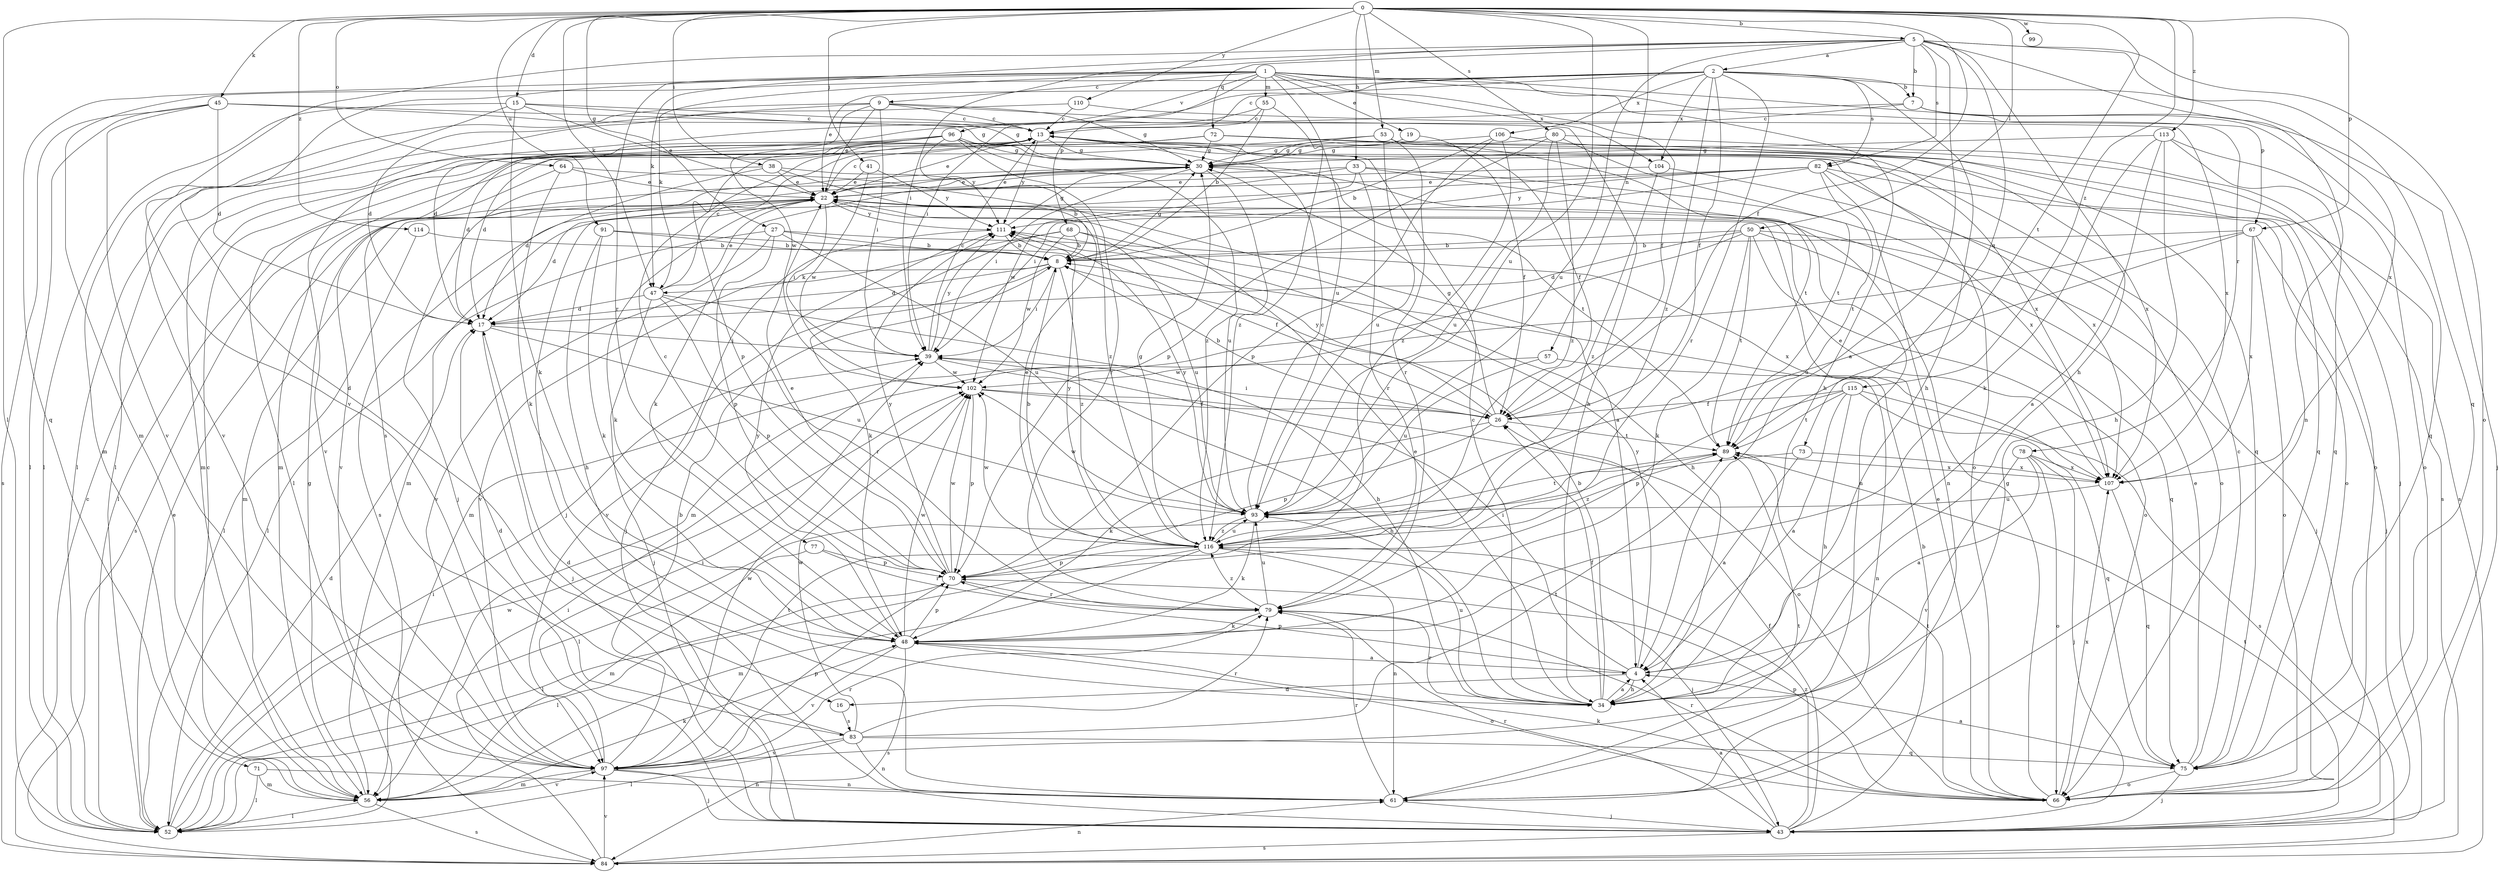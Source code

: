 strict digraph  {
0;
1;
2;
4;
5;
7;
8;
9;
13;
15;
16;
17;
19;
22;
26;
27;
30;
33;
34;
38;
39;
41;
43;
45;
47;
48;
50;
52;
53;
55;
56;
57;
61;
64;
66;
67;
68;
70;
71;
72;
73;
75;
77;
78;
79;
80;
82;
83;
84;
89;
91;
93;
96;
97;
99;
102;
104;
106;
107;
110;
111;
113;
114;
115;
116;
0 -> 5  [label=b];
0 -> 15  [label=d];
0 -> 26  [label=f];
0 -> 27  [label=g];
0 -> 33  [label=h];
0 -> 38  [label=i];
0 -> 41  [label=j];
0 -> 45  [label=k];
0 -> 47  [label=k];
0 -> 50  [label=l];
0 -> 52  [label=l];
0 -> 53  [label=m];
0 -> 57  [label=n];
0 -> 64  [label=o];
0 -> 67  [label=p];
0 -> 80  [label=s];
0 -> 89  [label=t];
0 -> 91  [label=u];
0 -> 93  [label=u];
0 -> 99  [label=w];
0 -> 110  [label=y];
0 -> 113  [label=z];
0 -> 114  [label=z];
0 -> 115  [label=z];
1 -> 9  [label=c];
1 -> 16  [label=d];
1 -> 19  [label=e];
1 -> 26  [label=f];
1 -> 34  [label=h];
1 -> 47  [label=k];
1 -> 55  [label=m];
1 -> 67  [label=p];
1 -> 68  [label=p];
1 -> 71  [label=q];
1 -> 77  [label=r];
1 -> 78  [label=r];
1 -> 93  [label=u];
1 -> 96  [label=v];
1 -> 104  [label=x];
2 -> 7  [label=b];
2 -> 13  [label=c];
2 -> 22  [label=e];
2 -> 26  [label=f];
2 -> 34  [label=h];
2 -> 39  [label=i];
2 -> 56  [label=m];
2 -> 79  [label=r];
2 -> 82  [label=s];
2 -> 104  [label=x];
2 -> 106  [label=x];
2 -> 107  [label=x];
2 -> 116  [label=z];
4 -> 16  [label=d];
4 -> 34  [label=h];
4 -> 39  [label=i];
4 -> 70  [label=p];
4 -> 111  [label=y];
5 -> 2  [label=a];
5 -> 4  [label=a];
5 -> 7  [label=b];
5 -> 34  [label=h];
5 -> 39  [label=i];
5 -> 47  [label=k];
5 -> 61  [label=n];
5 -> 66  [label=o];
5 -> 72  [label=q];
5 -> 73  [label=q];
5 -> 75  [label=q];
5 -> 82  [label=s];
5 -> 93  [label=u];
5 -> 97  [label=v];
7 -> 13  [label=c];
7 -> 17  [label=d];
7 -> 43  [label=j];
7 -> 75  [label=q];
8 -> 17  [label=d];
8 -> 30  [label=g];
8 -> 39  [label=i];
8 -> 47  [label=k];
8 -> 97  [label=v];
8 -> 116  [label=z];
9 -> 13  [label=c];
9 -> 17  [label=d];
9 -> 22  [label=e];
9 -> 30  [label=g];
9 -> 34  [label=h];
9 -> 39  [label=i];
9 -> 56  [label=m];
9 -> 102  [label=w];
13 -> 30  [label=g];
13 -> 66  [label=o];
13 -> 75  [label=q];
13 -> 83  [label=s];
13 -> 107  [label=x];
13 -> 111  [label=y];
15 -> 13  [label=c];
15 -> 22  [label=e];
15 -> 30  [label=g];
15 -> 48  [label=k];
15 -> 52  [label=l];
15 -> 97  [label=v];
16 -> 83  [label=s];
17 -> 39  [label=i];
17 -> 43  [label=j];
17 -> 93  [label=u];
19 -> 26  [label=f];
19 -> 30  [label=g];
22 -> 13  [label=c];
22 -> 17  [label=d];
22 -> 39  [label=i];
22 -> 43  [label=j];
22 -> 48  [label=k];
22 -> 56  [label=m];
22 -> 84  [label=s];
22 -> 111  [label=y];
26 -> 8  [label=b];
26 -> 30  [label=g];
26 -> 39  [label=i];
26 -> 48  [label=k];
26 -> 70  [label=p];
26 -> 89  [label=t];
26 -> 111  [label=y];
27 -> 8  [label=b];
27 -> 52  [label=l];
27 -> 70  [label=p];
27 -> 93  [label=u];
27 -> 97  [label=v];
27 -> 107  [label=x];
30 -> 22  [label=e];
30 -> 39  [label=i];
30 -> 52  [label=l];
30 -> 84  [label=s];
30 -> 89  [label=t];
30 -> 93  [label=u];
33 -> 22  [label=e];
33 -> 48  [label=k];
33 -> 61  [label=n];
33 -> 79  [label=r];
33 -> 102  [label=w];
33 -> 107  [label=x];
34 -> 4  [label=a];
34 -> 8  [label=b];
34 -> 13  [label=c];
34 -> 22  [label=e];
34 -> 26  [label=f];
34 -> 79  [label=r];
34 -> 93  [label=u];
38 -> 8  [label=b];
38 -> 17  [label=d];
38 -> 22  [label=e];
38 -> 43  [label=j];
38 -> 116  [label=z];
39 -> 13  [label=c];
39 -> 34  [label=h];
39 -> 102  [label=w];
39 -> 111  [label=y];
41 -> 22  [label=e];
41 -> 102  [label=w];
41 -> 111  [label=y];
43 -> 4  [label=a];
43 -> 8  [label=b];
43 -> 26  [label=f];
43 -> 79  [label=r];
43 -> 84  [label=s];
43 -> 89  [label=t];
43 -> 116  [label=z];
45 -> 13  [label=c];
45 -> 17  [label=d];
45 -> 30  [label=g];
45 -> 52  [label=l];
45 -> 84  [label=s];
45 -> 97  [label=v];
47 -> 13  [label=c];
47 -> 17  [label=d];
47 -> 22  [label=e];
47 -> 34  [label=h];
47 -> 43  [label=j];
47 -> 70  [label=p];
47 -> 79  [label=r];
48 -> 4  [label=a];
48 -> 66  [label=o];
48 -> 70  [label=p];
48 -> 84  [label=s];
48 -> 97  [label=v];
48 -> 102  [label=w];
48 -> 111  [label=y];
50 -> 8  [label=b];
50 -> 17  [label=d];
50 -> 43  [label=j];
50 -> 48  [label=k];
50 -> 56  [label=m];
50 -> 66  [label=o];
50 -> 75  [label=q];
50 -> 89  [label=t];
52 -> 17  [label=d];
52 -> 22  [label=e];
52 -> 39  [label=i];
52 -> 102  [label=w];
53 -> 26  [label=f];
53 -> 30  [label=g];
53 -> 56  [label=m];
53 -> 79  [label=r];
53 -> 93  [label=u];
55 -> 8  [label=b];
55 -> 13  [label=c];
55 -> 52  [label=l];
55 -> 116  [label=z];
56 -> 13  [label=c];
56 -> 30  [label=g];
56 -> 48  [label=k];
56 -> 52  [label=l];
56 -> 84  [label=s];
56 -> 97  [label=v];
57 -> 61  [label=n];
57 -> 93  [label=u];
57 -> 102  [label=w];
61 -> 17  [label=d];
61 -> 43  [label=j];
61 -> 79  [label=r];
61 -> 89  [label=t];
64 -> 4  [label=a];
64 -> 22  [label=e];
64 -> 48  [label=k];
64 -> 97  [label=v];
66 -> 22  [label=e];
66 -> 30  [label=g];
66 -> 48  [label=k];
66 -> 70  [label=p];
66 -> 79  [label=r];
66 -> 89  [label=t];
66 -> 107  [label=x];
67 -> 8  [label=b];
67 -> 43  [label=j];
67 -> 56  [label=m];
67 -> 66  [label=o];
67 -> 93  [label=u];
67 -> 107  [label=x];
68 -> 8  [label=b];
68 -> 34  [label=h];
68 -> 48  [label=k];
68 -> 93  [label=u];
68 -> 97  [label=v];
68 -> 102  [label=w];
70 -> 13  [label=c];
70 -> 22  [label=e];
70 -> 52  [label=l];
70 -> 79  [label=r];
70 -> 102  [label=w];
70 -> 111  [label=y];
71 -> 52  [label=l];
71 -> 56  [label=m];
71 -> 61  [label=n];
72 -> 17  [label=d];
72 -> 22  [label=e];
72 -> 30  [label=g];
72 -> 52  [label=l];
72 -> 84  [label=s];
72 -> 89  [label=t];
72 -> 107  [label=x];
73 -> 4  [label=a];
73 -> 52  [label=l];
73 -> 107  [label=x];
75 -> 4  [label=a];
75 -> 13  [label=c];
75 -> 22  [label=e];
75 -> 43  [label=j];
75 -> 66  [label=o];
77 -> 56  [label=m];
77 -> 70  [label=p];
77 -> 79  [label=r];
78 -> 4  [label=a];
78 -> 43  [label=j];
78 -> 66  [label=o];
78 -> 97  [label=v];
78 -> 107  [label=x];
79 -> 48  [label=k];
79 -> 93  [label=u];
79 -> 116  [label=z];
80 -> 30  [label=g];
80 -> 70  [label=p];
80 -> 84  [label=s];
80 -> 89  [label=t];
80 -> 93  [label=u];
80 -> 116  [label=z];
82 -> 22  [label=e];
82 -> 39  [label=i];
82 -> 56  [label=m];
82 -> 61  [label=n];
82 -> 66  [label=o];
82 -> 89  [label=t];
82 -> 107  [label=x];
82 -> 111  [label=y];
83 -> 17  [label=d];
83 -> 52  [label=l];
83 -> 61  [label=n];
83 -> 75  [label=q];
83 -> 79  [label=r];
83 -> 89  [label=t];
83 -> 97  [label=v];
83 -> 102  [label=w];
84 -> 13  [label=c];
84 -> 39  [label=i];
84 -> 61  [label=n];
84 -> 97  [label=v];
89 -> 107  [label=x];
89 -> 116  [label=z];
91 -> 8  [label=b];
91 -> 26  [label=f];
91 -> 34  [label=h];
91 -> 48  [label=k];
93 -> 13  [label=c];
93 -> 48  [label=k];
93 -> 89  [label=t];
93 -> 102  [label=w];
93 -> 111  [label=y];
93 -> 116  [label=z];
96 -> 17  [label=d];
96 -> 30  [label=g];
96 -> 56  [label=m];
96 -> 70  [label=p];
96 -> 75  [label=q];
96 -> 79  [label=r];
96 -> 97  [label=v];
96 -> 111  [label=y];
96 -> 116  [label=z];
97 -> 8  [label=b];
97 -> 39  [label=i];
97 -> 43  [label=j];
97 -> 56  [label=m];
97 -> 61  [label=n];
97 -> 70  [label=p];
97 -> 79  [label=r];
97 -> 89  [label=t];
97 -> 102  [label=w];
102 -> 26  [label=f];
102 -> 66  [label=o];
102 -> 70  [label=p];
104 -> 22  [label=e];
104 -> 66  [label=o];
104 -> 116  [label=z];
106 -> 8  [label=b];
106 -> 30  [label=g];
106 -> 43  [label=j];
106 -> 66  [label=o];
106 -> 70  [label=p];
106 -> 116  [label=z];
107 -> 22  [label=e];
107 -> 75  [label=q];
107 -> 93  [label=u];
110 -> 13  [label=c];
110 -> 52  [label=l];
110 -> 107  [label=x];
111 -> 8  [label=b];
111 -> 30  [label=g];
111 -> 43  [label=j];
113 -> 4  [label=a];
113 -> 30  [label=g];
113 -> 34  [label=h];
113 -> 48  [label=k];
113 -> 66  [label=o];
113 -> 75  [label=q];
114 -> 8  [label=b];
114 -> 52  [label=l];
115 -> 4  [label=a];
115 -> 26  [label=f];
115 -> 34  [label=h];
115 -> 70  [label=p];
115 -> 75  [label=q];
115 -> 84  [label=s];
115 -> 89  [label=t];
116 -> 8  [label=b];
116 -> 22  [label=e];
116 -> 30  [label=g];
116 -> 43  [label=j];
116 -> 52  [label=l];
116 -> 56  [label=m];
116 -> 61  [label=n];
116 -> 70  [label=p];
116 -> 93  [label=u];
116 -> 102  [label=w];
116 -> 111  [label=y];
}
